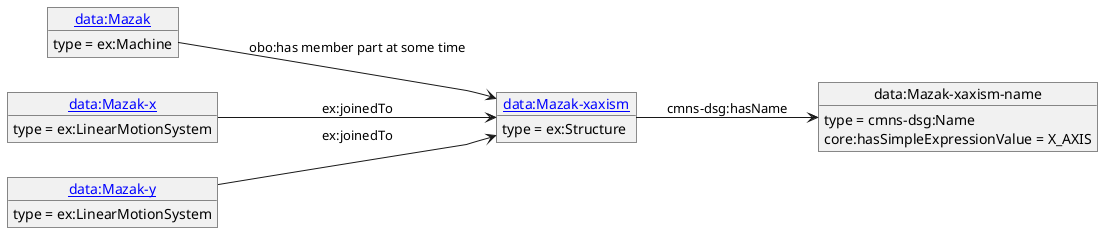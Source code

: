 @startuml
skinparam linetype polyline
left to right direction
object "[[./Mazak-xaxism.html data:Mazak-xaxism]]" as o1 {
 type = ex:Structure
 }
object "data:Mazak-xaxism-name" as o2 {
 type = cmns-dsg:Name
 }
object "[[./Mazak.html data:Mazak]]" as o3 {
 type = ex:Machine
 }
object "[[./Mazak-x.html data:Mazak-x]]" as o4 {
 type = ex:LinearMotionSystem
 }
object "[[./Mazak-y.html data:Mazak-y]]" as o5 {
 type = ex:LinearMotionSystem
 }
o1 --> o2 : cmns-dsg:hasName
o2 : core:hasSimpleExpressionValue = X_AXIS
o3 --> o1 : obo:has member part at some time
o4 --> o1 : ex:joinedTo
o5 --> o1 : ex:joinedTo
@enduml
